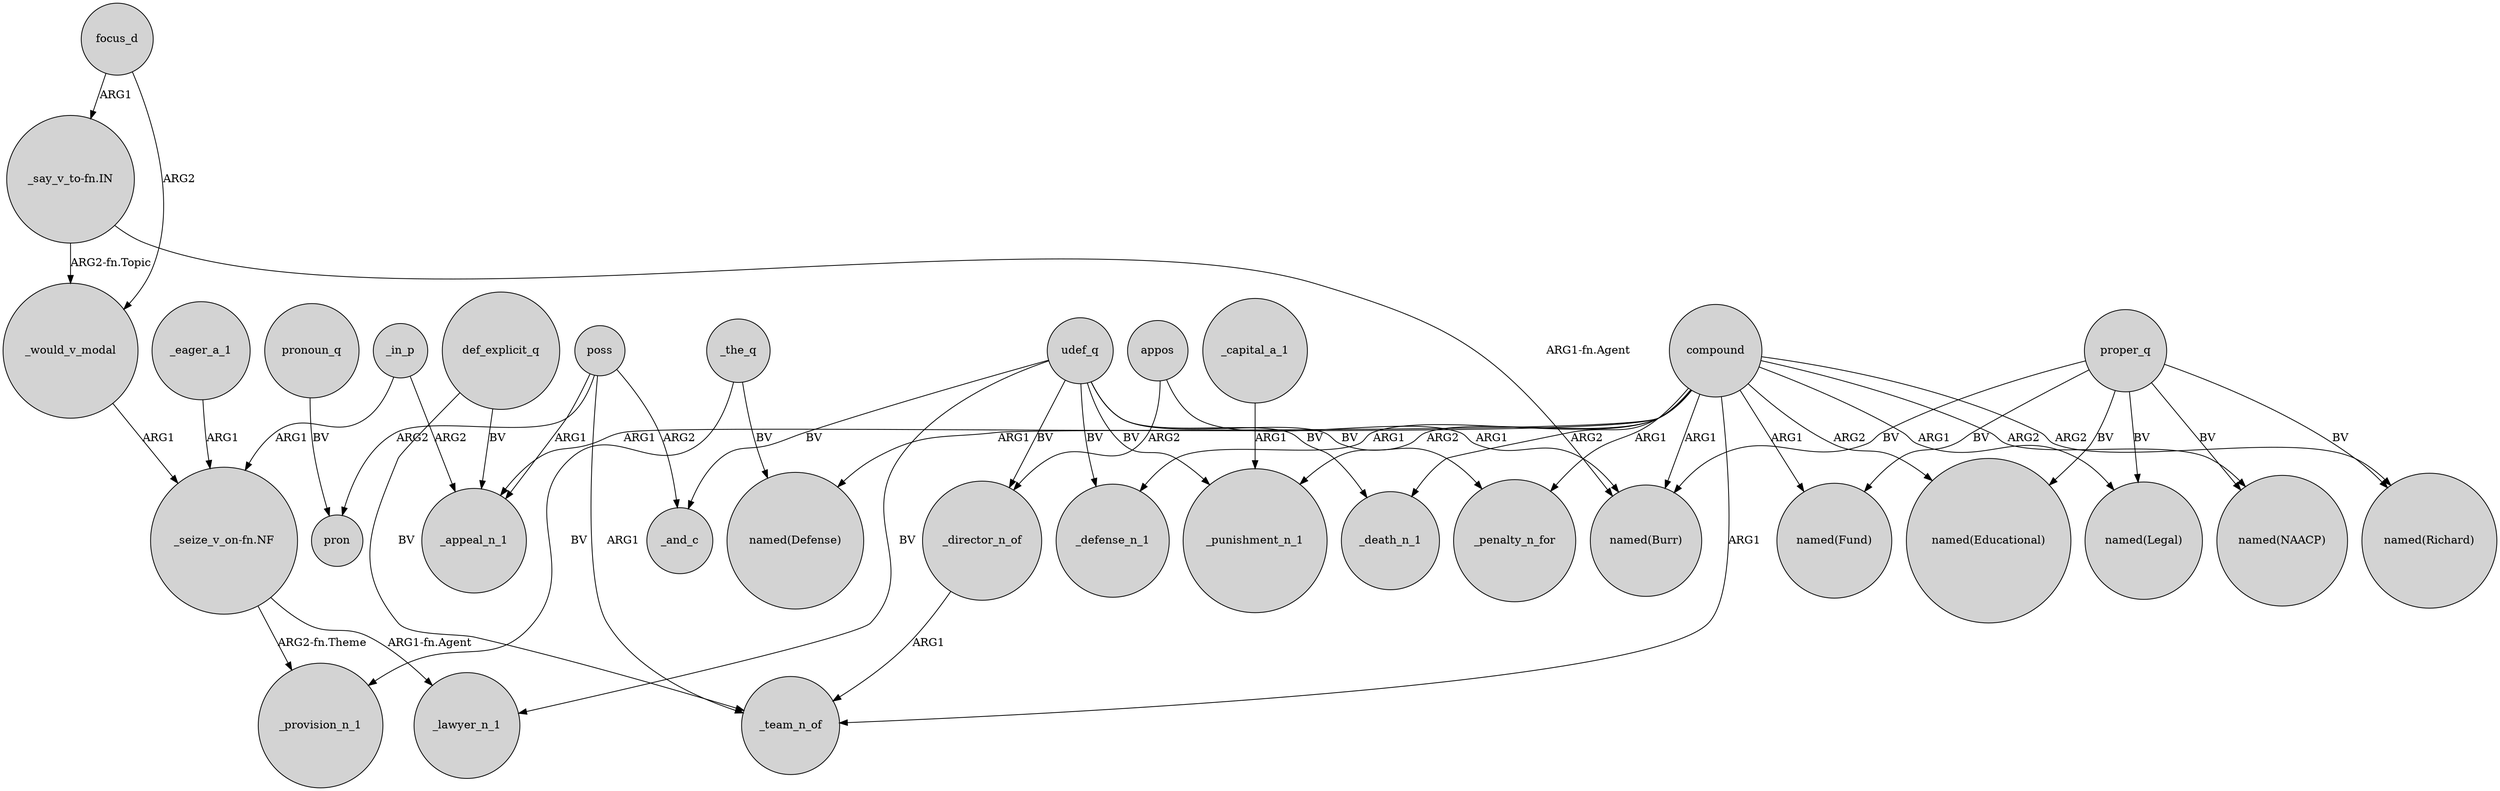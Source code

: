 digraph {
	node [shape=circle style=filled]
	"_say_v_to-fn.IN" -> _would_v_modal [label="ARG2-fn.Topic"]
	focus_d -> _would_v_modal [label=ARG2]
	_in_p -> _appeal_n_1 [label=ARG2]
	compound -> "named(NAACP)" [label=ARG2]
	udef_q -> _punishment_n_1 [label=BV]
	compound -> _team_n_of [label=ARG1]
	poss -> _and_c [label=ARG2]
	compound -> "named(Defense)" [label=ARG1]
	poss -> pron [label=ARG2]
	proper_q -> "named(NAACP)" [label=BV]
	def_explicit_q -> _team_n_of [label=BV]
	compound -> "named(Richard)" [label=ARG2]
	compound -> _penalty_n_for [label=ARG1]
	compound -> "named(Fund)" [label=ARG1]
	compound -> _appeal_n_1 [label=ARG1]
	_the_q -> "named(Defense)" [label=BV]
	_eager_a_1 -> "_seize_v_on-fn.NF" [label=ARG1]
	compound -> _defense_n_1 [label=ARG1]
	compound -> _punishment_n_1 [label=ARG2]
	"_seize_v_on-fn.NF" -> _provision_n_1 [label="ARG2-fn.Theme"]
	_director_n_of -> _team_n_of [label=ARG1]
	poss -> _team_n_of [label=ARG1]
	def_explicit_q -> _appeal_n_1 [label=BV]
	compound -> _death_n_1 [label=ARG2]
	pronoun_q -> pron [label=BV]
	_in_p -> "_seize_v_on-fn.NF" [label=ARG1]
	compound -> "named(Burr)" [label=ARG1]
	udef_q -> _defense_n_1 [label=BV]
	proper_q -> "named(Richard)" [label=BV]
	udef_q -> _penalty_n_for [label=BV]
	poss -> _appeal_n_1 [label=ARG1]
	udef_q -> _lawyer_n_1 [label=BV]
	proper_q -> "named(Legal)" [label=BV]
	"_seize_v_on-fn.NF" -> _lawyer_n_1 [label="ARG1-fn.Agent"]
	_the_q -> _provision_n_1 [label=BV]
	"_say_v_to-fn.IN" -> "named(Burr)" [label="ARG1-fn.Agent"]
	proper_q -> "named(Burr)" [label=BV]
	proper_q -> "named(Fund)" [label=BV]
	udef_q -> _death_n_1 [label=BV]
	appos -> "named(Burr)" [label=ARG1]
	proper_q -> "named(Educational)" [label=BV]
	_capital_a_1 -> _punishment_n_1 [label=ARG1]
	compound -> "named(Legal)" [label=ARG1]
	udef_q -> _and_c [label=BV]
	appos -> _director_n_of [label=ARG2]
	compound -> "named(Educational)" [label=ARG2]
	udef_q -> _director_n_of [label=BV]
	_would_v_modal -> "_seize_v_on-fn.NF" [label=ARG1]
	focus_d -> "_say_v_to-fn.IN" [label=ARG1]
}
